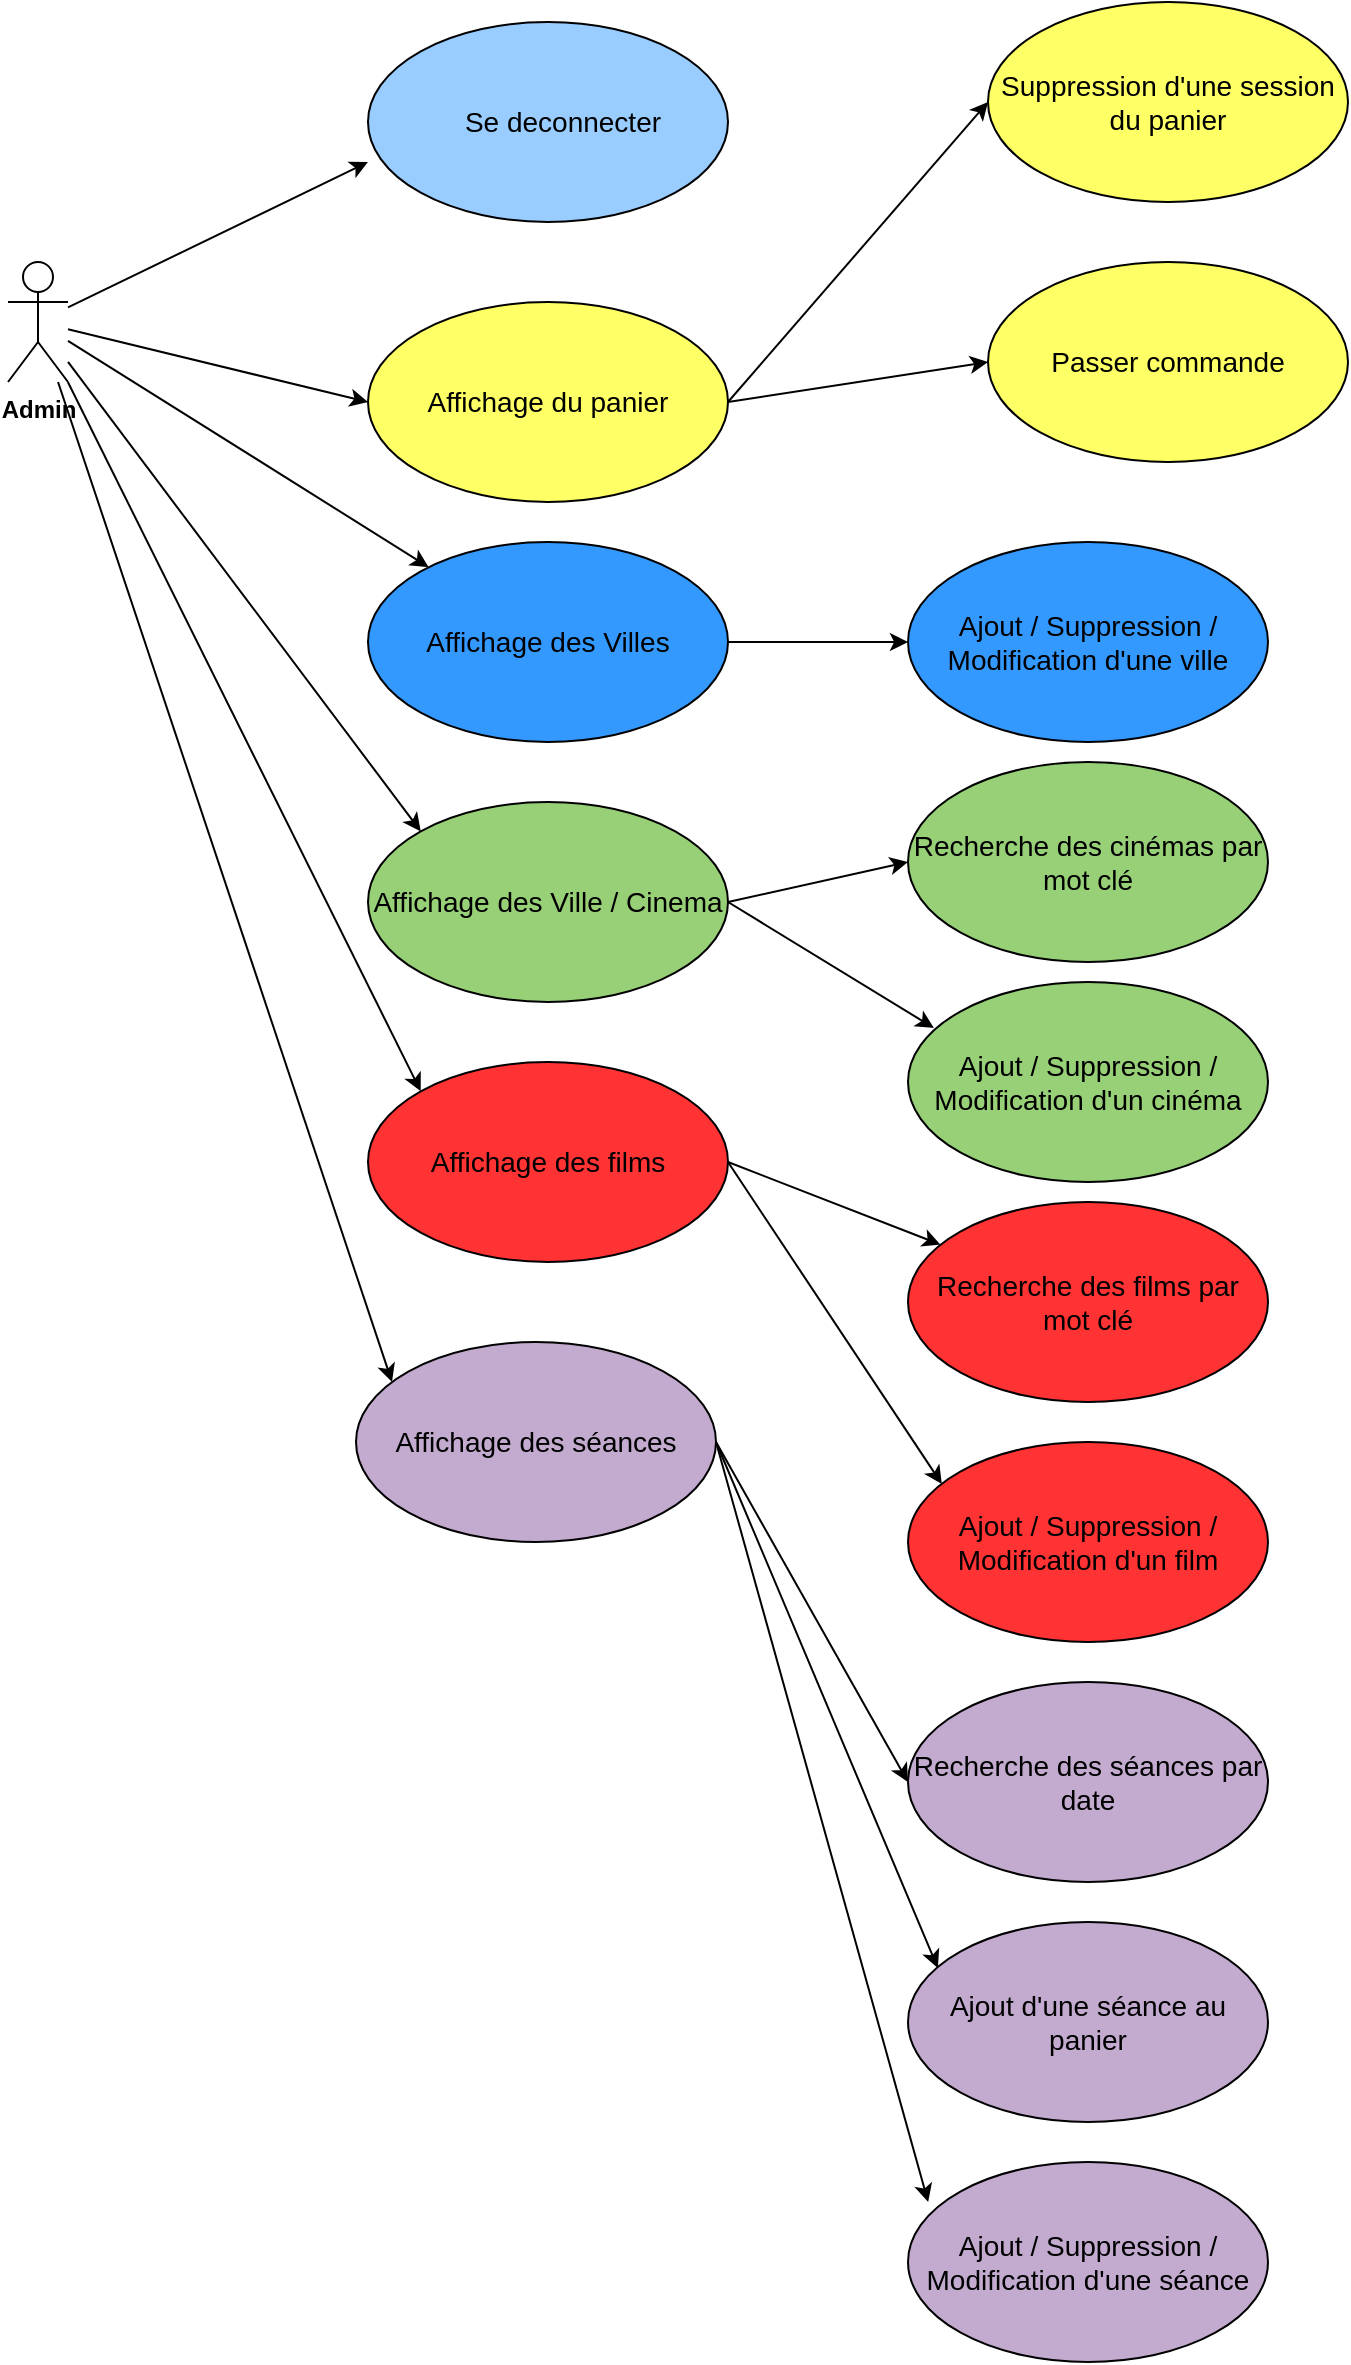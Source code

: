 <mxfile version="24.3.0" type="device">
  <diagram name="Page-1" id="WYrKMt7KFvat2ohx55Yr">
    <mxGraphModel dx="1674" dy="754" grid="1" gridSize="10" guides="1" tooltips="1" connect="1" arrows="1" fold="1" page="1" pageScale="1" pageWidth="827" pageHeight="1169" math="0" shadow="0">
      <root>
        <mxCell id="0" />
        <mxCell id="1" parent="0" />
        <mxCell id="Ox41XbjKJ6TnmUenTi1--1" value="&lt;b&gt;Admin&lt;/b&gt;" style="shape=umlActor;verticalLabelPosition=bottom;verticalAlign=top;html=1;outlineConnect=0;" parent="1" vertex="1">
          <mxGeometry x="60" y="210" width="30" height="60" as="geometry" />
        </mxCell>
        <mxCell id="Ox41XbjKJ6TnmUenTi1--4" value="" style="endArrow=classic;html=1;rounded=0;" parent="1" source="Ox41XbjKJ6TnmUenTi1--1" edge="1">
          <mxGeometry width="50" height="50" relative="1" as="geometry">
            <mxPoint x="150" y="260" as="sourcePoint" />
            <mxPoint x="240" y="160" as="targetPoint" />
          </mxGeometry>
        </mxCell>
        <mxCell id="Ox41XbjKJ6TnmUenTi1--5" value="" style="ellipse;whiteSpace=wrap;html=1;fillColor=#99CCFF;" parent="1" vertex="1">
          <mxGeometry x="240" y="90" width="180" height="100" as="geometry" />
        </mxCell>
        <mxCell id="Ox41XbjKJ6TnmUenTi1--6" value="&lt;font style=&quot;font-size: 14px;&quot;&gt;Se deconnecter&lt;/font&gt;" style="text;html=1;align=center;verticalAlign=middle;whiteSpace=wrap;rounded=0;" parent="1" vertex="1">
          <mxGeometry x="285" y="125" width="105" height="30" as="geometry" />
        </mxCell>
        <mxCell id="Ox41XbjKJ6TnmUenTi1--8" value="" style="endArrow=classic;html=1;rounded=0;" parent="1" source="Ox41XbjKJ6TnmUenTi1--1" edge="1">
          <mxGeometry width="50" height="50" relative="1" as="geometry">
            <mxPoint x="90" y="230" as="sourcePoint" />
            <mxPoint x="240" y="280" as="targetPoint" />
          </mxGeometry>
        </mxCell>
        <mxCell id="Ox41XbjKJ6TnmUenTi1--9" value="&lt;font style=&quot;font-size: 14px;&quot;&gt;Affichage du panier&lt;/font&gt;" style="ellipse;whiteSpace=wrap;html=1;fillColor=#FFFF66;" parent="1" vertex="1">
          <mxGeometry x="240" y="230" width="180" height="100" as="geometry" />
        </mxCell>
        <mxCell id="Ox41XbjKJ6TnmUenTi1--10" value="&lt;font style=&quot;font-size: 14px;&quot;&gt;Suppression d&#39;une session du panier&lt;/font&gt;" style="ellipse;whiteSpace=wrap;html=1;fillColor=#FFFF66;" parent="1" vertex="1">
          <mxGeometry x="550" y="80" width="180" height="100" as="geometry" />
        </mxCell>
        <mxCell id="Ox41XbjKJ6TnmUenTi1--11" value="" style="endArrow=classic;html=1;rounded=0;entryX=0;entryY=0.5;entryDx=0;entryDy=0;exitX=1;exitY=0.5;exitDx=0;exitDy=0;" parent="1" source="Ox41XbjKJ6TnmUenTi1--9" target="Ox41XbjKJ6TnmUenTi1--10" edge="1">
          <mxGeometry width="50" height="50" relative="1" as="geometry">
            <mxPoint x="330" y="270" as="sourcePoint" />
            <mxPoint x="480" y="306" as="targetPoint" />
          </mxGeometry>
        </mxCell>
        <mxCell id="Ox41XbjKJ6TnmUenTi1--12" value="" style="endArrow=classic;html=1;rounded=0;entryX=0;entryY=0;entryDx=0;entryDy=0;" parent="1" source="Ox41XbjKJ6TnmUenTi1--1" target="Ox41XbjKJ6TnmUenTi1--13" edge="1">
          <mxGeometry width="50" height="50" relative="1" as="geometry">
            <mxPoint x="90" y="270" as="sourcePoint" />
            <mxPoint x="240" y="410" as="targetPoint" />
          </mxGeometry>
        </mxCell>
        <mxCell id="Ox41XbjKJ6TnmUenTi1--13" value="&lt;font style=&quot;font-size: 14px;&quot;&gt;Affichage des Ville / Cinema&lt;br&gt;&lt;/font&gt;" style="ellipse;whiteSpace=wrap;html=1;fillColor=#97D077;" parent="1" vertex="1">
          <mxGeometry x="240" y="480" width="180" height="100" as="geometry" />
        </mxCell>
        <mxCell id="Ox41XbjKJ6TnmUenTi1--15" value="&lt;font style=&quot;font-size: 14px;&quot;&gt;Recherche des cinémas par mot clé&lt;/font&gt;" style="ellipse;whiteSpace=wrap;html=1;fillColor=#97D077;" parent="1" vertex="1">
          <mxGeometry x="510" y="460" width="180" height="100" as="geometry" />
        </mxCell>
        <mxCell id="Ox41XbjKJ6TnmUenTi1--17" value="" style="endArrow=classic;html=1;rounded=0;entryX=0;entryY=0.5;entryDx=0;entryDy=0;exitX=1;exitY=0.5;exitDx=0;exitDy=0;" parent="1" source="Ox41XbjKJ6TnmUenTi1--13" target="Ox41XbjKJ6TnmUenTi1--15" edge="1">
          <mxGeometry width="50" height="50" relative="1" as="geometry">
            <mxPoint x="430" y="419.5" as="sourcePoint" />
            <mxPoint x="490" y="419.5" as="targetPoint" />
          </mxGeometry>
        </mxCell>
        <mxCell id="Ox41XbjKJ6TnmUenTi1--18" value="" style="endArrow=classic;html=1;rounded=0;entryX=0;entryY=0;entryDx=0;entryDy=0;" parent="1" source="Ox41XbjKJ6TnmUenTi1--1" target="Ox41XbjKJ6TnmUenTi1--19" edge="1">
          <mxGeometry width="50" height="50" relative="1" as="geometry">
            <mxPoint x="60" y="342.5" as="sourcePoint" />
            <mxPoint x="240" y="540" as="targetPoint" />
          </mxGeometry>
        </mxCell>
        <mxCell id="Ox41XbjKJ6TnmUenTi1--19" value="&lt;font style=&quot;font-size: 14px;&quot;&gt;Affichage des films&lt;/font&gt;" style="ellipse;whiteSpace=wrap;html=1;fillColor=#FF3333;" parent="1" vertex="1">
          <mxGeometry x="240" y="610" width="180" height="100" as="geometry" />
        </mxCell>
        <mxCell id="Ox41XbjKJ6TnmUenTi1--20" value="&lt;font style=&quot;font-size: 14px;&quot;&gt;Recherche des films par mot clé&lt;/font&gt;" style="ellipse;whiteSpace=wrap;html=1;fillColor=#FF3333;" parent="1" vertex="1">
          <mxGeometry x="510" y="680" width="180" height="100" as="geometry" />
        </mxCell>
        <mxCell id="Ox41XbjKJ6TnmUenTi1--21" value="" style="endArrow=classic;html=1;rounded=0;exitX=1;exitY=0.5;exitDx=0;exitDy=0;" parent="1" source="Ox41XbjKJ6TnmUenTi1--19" target="Ox41XbjKJ6TnmUenTi1--20" edge="1">
          <mxGeometry width="50" height="50" relative="1" as="geometry">
            <mxPoint x="420" y="539.5" as="sourcePoint" />
            <mxPoint x="480" y="539.5" as="targetPoint" />
          </mxGeometry>
        </mxCell>
        <mxCell id="Ox41XbjKJ6TnmUenTi1--22" value="" style="endArrow=classic;html=1;rounded=0;entryX=0.1;entryY=0.2;entryDx=0;entryDy=0;entryPerimeter=0;" parent="1" source="Ox41XbjKJ6TnmUenTi1--1" target="Ox41XbjKJ6TnmUenTi1--23" edge="1">
          <mxGeometry width="50" height="50" relative="1" as="geometry">
            <mxPoint x="60" y="335" as="sourcePoint" />
            <mxPoint x="218" y="585" as="targetPoint" />
          </mxGeometry>
        </mxCell>
        <mxCell id="Ox41XbjKJ6TnmUenTi1--23" value="&lt;font style=&quot;font-size: 14px;&quot;&gt;Affichage des séances&lt;/font&gt;" style="ellipse;whiteSpace=wrap;html=1;fillColor=#C3ABD0;" parent="1" vertex="1">
          <mxGeometry x="234" y="750" width="180" height="100" as="geometry" />
        </mxCell>
        <mxCell id="Ox41XbjKJ6TnmUenTi1--24" value="&lt;font style=&quot;font-size: 14px;&quot;&gt;Recherche des séances par date&lt;br&gt;&lt;/font&gt;" style="ellipse;whiteSpace=wrap;html=1;fillColor=#C3ABD0;" parent="1" vertex="1">
          <mxGeometry x="510" y="920" width="180" height="100" as="geometry" />
        </mxCell>
        <mxCell id="Ox41XbjKJ6TnmUenTi1--25" value="&lt;font style=&quot;font-size: 14px;&quot;&gt;Ajout d&#39;une séance au panier&lt;/font&gt;" style="ellipse;whiteSpace=wrap;html=1;fillColor=#C3ABD0;" parent="1" vertex="1">
          <mxGeometry x="510" y="1040" width="180" height="100" as="geometry" />
        </mxCell>
        <mxCell id="Ox41XbjKJ6TnmUenTi1--26" value="" style="endArrow=classic;html=1;rounded=0;entryX=0;entryY=0.5;entryDx=0;entryDy=0;exitX=1;exitY=0.5;exitDx=0;exitDy=0;" parent="1" source="Ox41XbjKJ6TnmUenTi1--23" target="Ox41XbjKJ6TnmUenTi1--24" edge="1">
          <mxGeometry width="50" height="50" relative="1" as="geometry">
            <mxPoint x="430" y="530" as="sourcePoint" />
            <mxPoint x="490" y="530" as="targetPoint" />
          </mxGeometry>
        </mxCell>
        <mxCell id="Ox41XbjKJ6TnmUenTi1--27" value="" style="endArrow=classic;html=1;rounded=0;entryX=0.083;entryY=0.23;entryDx=0;entryDy=0;exitX=1;exitY=0.5;exitDx=0;exitDy=0;entryPerimeter=0;" parent="1" source="Ox41XbjKJ6TnmUenTi1--23" target="Ox41XbjKJ6TnmUenTi1--25" edge="1">
          <mxGeometry width="50" height="50" relative="1" as="geometry">
            <mxPoint x="440" y="540" as="sourcePoint" />
            <mxPoint x="500" y="540" as="targetPoint" />
          </mxGeometry>
        </mxCell>
        <mxCell id="HJdiH7LTMcJurbzftqVI-3" value="&lt;font style=&quot;font-size: 14px;&quot;&gt;Passer commande&lt;/font&gt;" style="ellipse;whiteSpace=wrap;html=1;fillColor=#FFFF66;" parent="1" vertex="1">
          <mxGeometry x="550" y="210" width="180" height="100" as="geometry" />
        </mxCell>
        <mxCell id="HJdiH7LTMcJurbzftqVI-4" value="" style="endArrow=classic;html=1;rounded=0;entryX=0;entryY=0.5;entryDx=0;entryDy=0;exitX=1;exitY=0.5;exitDx=0;exitDy=0;" parent="1" source="Ox41XbjKJ6TnmUenTi1--9" target="HJdiH7LTMcJurbzftqVI-3" edge="1">
          <mxGeometry width="50" height="50" relative="1" as="geometry">
            <mxPoint x="430" y="290" as="sourcePoint" />
            <mxPoint x="560" y="140" as="targetPoint" />
          </mxGeometry>
        </mxCell>
        <mxCell id="mD3-3yjoTby8zdW-dpvV-1" value="&lt;font style=&quot;font-size: 14px;&quot;&gt;Ajout / Suppression / Modification d&#39;un cinéma&lt;/font&gt;" style="ellipse;whiteSpace=wrap;html=1;fillColor=#97D077;" vertex="1" parent="1">
          <mxGeometry x="510" y="570" width="180" height="100" as="geometry" />
        </mxCell>
        <mxCell id="mD3-3yjoTby8zdW-dpvV-2" value="" style="endArrow=classic;html=1;rounded=0;entryX=0.072;entryY=0.23;entryDx=0;entryDy=0;exitX=1;exitY=0.5;exitDx=0;exitDy=0;entryPerimeter=0;" edge="1" parent="1" source="Ox41XbjKJ6TnmUenTi1--13" target="mD3-3yjoTby8zdW-dpvV-1">
          <mxGeometry width="50" height="50" relative="1" as="geometry">
            <mxPoint x="424" y="420" as="sourcePoint" />
            <mxPoint x="560" y="380" as="targetPoint" />
          </mxGeometry>
        </mxCell>
        <mxCell id="mD3-3yjoTby8zdW-dpvV-3" value="&lt;font style=&quot;font-size: 14px;&quot;&gt;Affichage des Villes&lt;br&gt;&lt;/font&gt;" style="ellipse;whiteSpace=wrap;html=1;fillColor=#3399FF;" vertex="1" parent="1">
          <mxGeometry x="240" y="350" width="180" height="100" as="geometry" />
        </mxCell>
        <mxCell id="mD3-3yjoTby8zdW-dpvV-4" value="" style="endArrow=classic;html=1;rounded=0;" edge="1" parent="1" source="Ox41XbjKJ6TnmUenTi1--1" target="mD3-3yjoTby8zdW-dpvV-3">
          <mxGeometry width="50" height="50" relative="1" as="geometry">
            <mxPoint x="100" y="268" as="sourcePoint" />
            <mxPoint x="296" y="500" as="targetPoint" />
          </mxGeometry>
        </mxCell>
        <mxCell id="mD3-3yjoTby8zdW-dpvV-5" value="" style="endArrow=classic;html=1;rounded=0;exitX=1;exitY=0.5;exitDx=0;exitDy=0;entryX=0;entryY=0.5;entryDx=0;entryDy=0;" edge="1" parent="1" source="mD3-3yjoTby8zdW-dpvV-3" target="mD3-3yjoTby8zdW-dpvV-6">
          <mxGeometry width="50" height="50" relative="1" as="geometry">
            <mxPoint x="110" y="278" as="sourcePoint" />
            <mxPoint x="500" y="400" as="targetPoint" />
          </mxGeometry>
        </mxCell>
        <mxCell id="mD3-3yjoTby8zdW-dpvV-6" value="&lt;font style=&quot;font-size: 14px;&quot;&gt;Ajout / Suppression / Modification d&#39;une ville&lt;br&gt;&lt;/font&gt;" style="ellipse;whiteSpace=wrap;html=1;fillColor=#3399FF;" vertex="1" parent="1">
          <mxGeometry x="510" y="350" width="180" height="100" as="geometry" />
        </mxCell>
        <mxCell id="mD3-3yjoTby8zdW-dpvV-8" value="&lt;font style=&quot;font-size: 14px;&quot;&gt;Ajout / Suppression / Modification d&#39;un film&lt;/font&gt;" style="ellipse;whiteSpace=wrap;html=1;fillColor=#FF3333;" vertex="1" parent="1">
          <mxGeometry x="510" y="800" width="180" height="100" as="geometry" />
        </mxCell>
        <mxCell id="mD3-3yjoTby8zdW-dpvV-9" value="" style="endArrow=classic;html=1;rounded=0;exitX=1;exitY=0.5;exitDx=0;exitDy=0;entryX=0.094;entryY=0.21;entryDx=0;entryDy=0;entryPerimeter=0;" edge="1" parent="1" source="Ox41XbjKJ6TnmUenTi1--19" target="mD3-3yjoTby8zdW-dpvV-8">
          <mxGeometry width="50" height="50" relative="1" as="geometry">
            <mxPoint x="430" y="670" as="sourcePoint" />
            <mxPoint x="536" y="711" as="targetPoint" />
          </mxGeometry>
        </mxCell>
        <mxCell id="mD3-3yjoTby8zdW-dpvV-10" value="&lt;font style=&quot;font-size: 14px;&quot;&gt;Ajout / Suppression / Modification d&#39;une séance&lt;br&gt;&lt;/font&gt;" style="ellipse;whiteSpace=wrap;html=1;fillColor=#C3ABD0;" vertex="1" parent="1">
          <mxGeometry x="510" y="1160" width="180" height="100" as="geometry" />
        </mxCell>
        <mxCell id="mD3-3yjoTby8zdW-dpvV-11" value="" style="endArrow=classic;html=1;rounded=0;entryX=0.056;entryY=0.2;entryDx=0;entryDy=0;exitX=1;exitY=0.5;exitDx=0;exitDy=0;entryPerimeter=0;" edge="1" parent="1" source="Ox41XbjKJ6TnmUenTi1--23" target="mD3-3yjoTby8zdW-dpvV-10">
          <mxGeometry width="50" height="50" relative="1" as="geometry">
            <mxPoint x="424" y="810" as="sourcePoint" />
            <mxPoint x="535" y="1073" as="targetPoint" />
          </mxGeometry>
        </mxCell>
      </root>
    </mxGraphModel>
  </diagram>
</mxfile>

